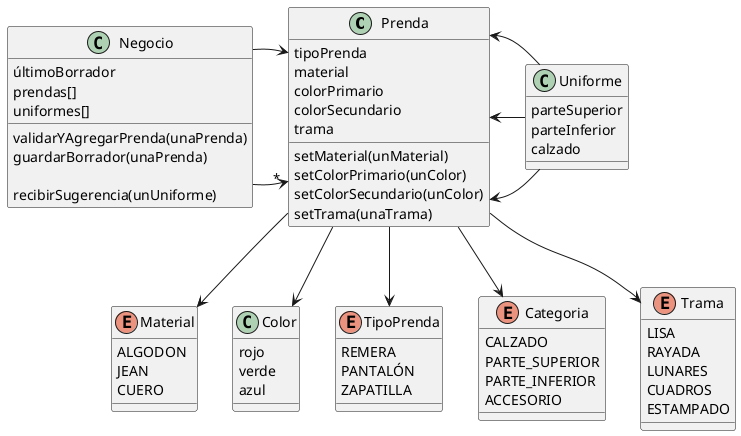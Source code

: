 @startuml QMP Segunda Iteración

class Prenda{
  tipoPrenda
  material
  colorPrimario
  colorSecundario
  trama

  setMaterial(unMaterial)
  setColorPrimario(unColor)
  setColorSecundario(unColor)
  setTrama(unaTrama)
}

Prenda -d-> Material
enum Material{
  ALGODON
  JEAN
  CUERO
}

Prenda -d-> Color
class Color{
  rojo
  verde
  azul
}

Prenda -d-> TipoPrenda
enum TipoPrenda{
  REMERA
  PANTALÓN
  ZAPATILLA
}


Prenda -d-> Categoria
enum Categoria{
  CALZADO
  PARTE_SUPERIOR
  PARTE_INFERIOR
  ACCESORIO
}

Prenda -d-> Trama
enum Trama{
  LISA
  RAYADA
  LUNARES
  CUADROS
  ESTAMPADO
}


Negocio -> "*" Prenda
Negocio -> Prenda
class Negocio{

  últimoBorrador
  prendas[]
  uniformes[]

  validarYAgregarPrenda(unaPrenda)
  guardarBorrador(unaPrenda)

  recibirSugerencia(unUniforme)

}


Uniforme -l-> Prenda
Uniforme -l-> Prenda
Uniforme -l-> Prenda
class Uniforme{
  parteSuperior
  parteInferior
  calzado
}




@enduml
